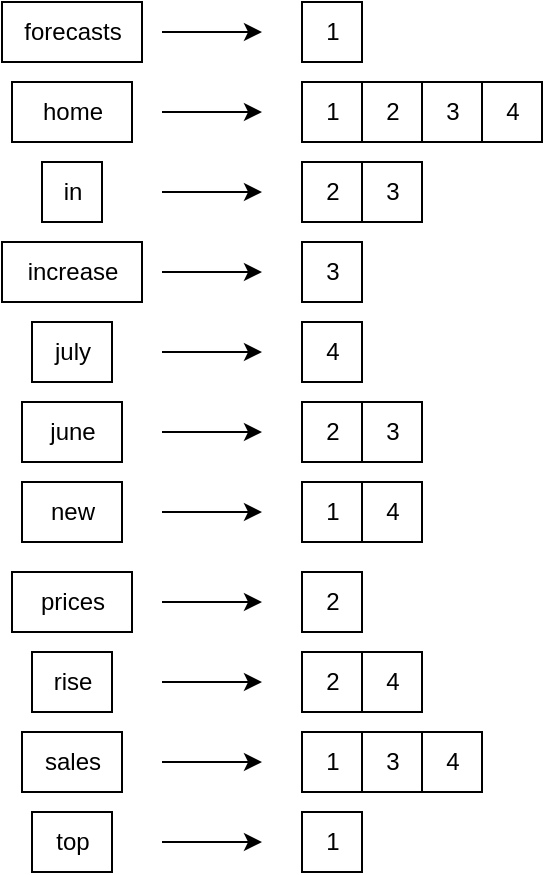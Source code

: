<mxfile>
    <diagram id="txh1hALP3aTj-I2zzNxv" name="第 1 页">
        <mxGraphModel dx="459" dy="466" grid="1" gridSize="10" guides="1" tooltips="1" connect="1" arrows="1" fold="1" page="1" pageScale="1" pageWidth="827" pageHeight="1169" math="0" shadow="0">
            <root>
                <mxCell id="0"/>
                <mxCell id="1" parent="0"/>
                <mxCell id="3" style="edgeStyle=none;html=1;" edge="1" parent="1">
                    <mxGeometry relative="1" as="geometry">
                        <mxPoint x="190" y="145" as="targetPoint"/>
                        <mxPoint x="140" y="145" as="sourcePoint"/>
                    </mxGeometry>
                </mxCell>
                <mxCell id="2" value="forecasts&lt;br&gt;" style="text;html=1;align=center;verticalAlign=middle;resizable=0;points=[];autosize=1;strokeColor=default;fillColor=none;labelBorderColor=none;spacing=3;" vertex="1" parent="1">
                    <mxGeometry x="60" y="130" width="70" height="30" as="geometry"/>
                </mxCell>
                <mxCell id="5" value="1" style="text;html=1;align=center;verticalAlign=middle;resizable=0;points=[];autosize=1;strokeColor=default;fillColor=none;labelBorderColor=none;spacing=3;" vertex="1" parent="1">
                    <mxGeometry x="210" y="130" width="30" height="30" as="geometry"/>
                </mxCell>
                <mxCell id="8" style="edgeStyle=none;html=1;" edge="1" parent="1">
                    <mxGeometry relative="1" as="geometry">
                        <mxPoint x="190" y="185" as="targetPoint"/>
                        <mxPoint x="140" y="185" as="sourcePoint"/>
                    </mxGeometry>
                </mxCell>
                <mxCell id="9" value="home" style="text;html=1;align=center;verticalAlign=middle;resizable=0;points=[];autosize=1;strokeColor=default;fillColor=none;labelBorderColor=none;spacing=3;" vertex="1" parent="1">
                    <mxGeometry x="65" y="170" width="60" height="30" as="geometry"/>
                </mxCell>
                <mxCell id="10" value="1" style="text;html=1;align=center;verticalAlign=middle;resizable=0;points=[];autosize=1;strokeColor=default;fillColor=none;labelBorderColor=none;spacing=3;" vertex="1" parent="1">
                    <mxGeometry x="210" y="170" width="30" height="30" as="geometry"/>
                </mxCell>
                <mxCell id="11" value="2" style="text;html=1;align=center;verticalAlign=middle;resizable=0;points=[];autosize=1;strokeColor=default;fillColor=none;labelBorderColor=none;spacing=3;" vertex="1" parent="1">
                    <mxGeometry x="240" y="170" width="30" height="30" as="geometry"/>
                </mxCell>
                <mxCell id="12" value="3" style="text;html=1;align=center;verticalAlign=middle;resizable=0;points=[];autosize=1;strokeColor=default;fillColor=none;labelBorderColor=none;spacing=3;" vertex="1" parent="1">
                    <mxGeometry x="270" y="170" width="30" height="30" as="geometry"/>
                </mxCell>
                <mxCell id="13" style="edgeStyle=none;html=1;" edge="1" parent="1">
                    <mxGeometry relative="1" as="geometry">
                        <mxPoint x="190" y="225" as="targetPoint"/>
                        <mxPoint x="140" y="225" as="sourcePoint"/>
                    </mxGeometry>
                </mxCell>
                <mxCell id="14" value="in&lt;br&gt;" style="text;html=1;align=center;verticalAlign=middle;resizable=0;points=[];autosize=1;strokeColor=default;fillColor=none;labelBorderColor=none;spacing=3;" vertex="1" parent="1">
                    <mxGeometry x="80" y="210" width="30" height="30" as="geometry"/>
                </mxCell>
                <mxCell id="15" value="2" style="text;html=1;align=center;verticalAlign=middle;resizable=0;points=[];autosize=1;strokeColor=default;fillColor=none;labelBorderColor=none;spacing=3;" vertex="1" parent="1">
                    <mxGeometry x="210" y="210" width="30" height="30" as="geometry"/>
                </mxCell>
                <mxCell id="16" value="3" style="text;html=1;align=center;verticalAlign=middle;resizable=0;points=[];autosize=1;strokeColor=default;fillColor=none;labelBorderColor=none;spacing=3;" vertex="1" parent="1">
                    <mxGeometry x="240" y="210" width="30" height="30" as="geometry"/>
                </mxCell>
                <mxCell id="18" style="edgeStyle=none;html=1;" edge="1" parent="1">
                    <mxGeometry relative="1" as="geometry">
                        <mxPoint x="190" y="265" as="targetPoint"/>
                        <mxPoint x="140" y="265" as="sourcePoint"/>
                    </mxGeometry>
                </mxCell>
                <mxCell id="19" value="increase" style="text;html=1;align=center;verticalAlign=middle;resizable=0;points=[];autosize=1;strokeColor=default;fillColor=none;labelBorderColor=none;spacing=3;" vertex="1" parent="1">
                    <mxGeometry x="60" y="250" width="70" height="30" as="geometry"/>
                </mxCell>
                <mxCell id="20" value="3" style="text;html=1;align=center;verticalAlign=middle;resizable=0;points=[];autosize=1;strokeColor=default;fillColor=none;labelBorderColor=none;spacing=3;" vertex="1" parent="1">
                    <mxGeometry x="210" y="250" width="30" height="30" as="geometry"/>
                </mxCell>
                <mxCell id="23" style="edgeStyle=none;html=1;" edge="1" parent="1">
                    <mxGeometry relative="1" as="geometry">
                        <mxPoint x="190" y="305" as="targetPoint"/>
                        <mxPoint x="140" y="305" as="sourcePoint"/>
                    </mxGeometry>
                </mxCell>
                <mxCell id="24" value="july&lt;br&gt;" style="text;html=1;align=center;verticalAlign=middle;resizable=0;points=[];autosize=1;strokeColor=default;fillColor=none;labelBorderColor=none;spacing=3;" vertex="1" parent="1">
                    <mxGeometry x="75" y="290" width="40" height="30" as="geometry"/>
                </mxCell>
                <mxCell id="25" value="4" style="text;html=1;align=center;verticalAlign=middle;resizable=0;points=[];autosize=1;strokeColor=default;fillColor=none;labelBorderColor=none;spacing=3;" vertex="1" parent="1">
                    <mxGeometry x="210" y="290" width="30" height="30" as="geometry"/>
                </mxCell>
                <mxCell id="28" style="edgeStyle=none;html=1;" edge="1" parent="1">
                    <mxGeometry relative="1" as="geometry">
                        <mxPoint x="190" y="345" as="targetPoint"/>
                        <mxPoint x="140" y="345" as="sourcePoint"/>
                    </mxGeometry>
                </mxCell>
                <mxCell id="29" value="june" style="text;html=1;align=center;verticalAlign=middle;resizable=0;points=[];autosize=1;strokeColor=default;fillColor=none;labelBorderColor=none;spacing=3;" vertex="1" parent="1">
                    <mxGeometry x="70" y="330" width="50" height="30" as="geometry"/>
                </mxCell>
                <mxCell id="30" value="2" style="text;html=1;align=center;verticalAlign=middle;resizable=0;points=[];autosize=1;strokeColor=default;fillColor=none;labelBorderColor=none;spacing=3;" vertex="1" parent="1">
                    <mxGeometry x="210" y="330" width="30" height="30" as="geometry"/>
                </mxCell>
                <mxCell id="31" value="3" style="text;html=1;align=center;verticalAlign=middle;resizable=0;points=[];autosize=1;strokeColor=default;fillColor=none;labelBorderColor=none;spacing=3;" vertex="1" parent="1">
                    <mxGeometry x="240" y="330" width="30" height="30" as="geometry"/>
                </mxCell>
                <mxCell id="33" style="edgeStyle=none;html=1;" edge="1" parent="1">
                    <mxGeometry relative="1" as="geometry">
                        <mxPoint x="190" y="385" as="targetPoint"/>
                        <mxPoint x="140" y="385" as="sourcePoint"/>
                    </mxGeometry>
                </mxCell>
                <mxCell id="34" value="new" style="text;html=1;align=center;verticalAlign=middle;resizable=0;points=[];autosize=1;strokeColor=default;fillColor=none;labelBorderColor=none;spacing=3;" vertex="1" parent="1">
                    <mxGeometry x="70" y="370" width="50" height="30" as="geometry"/>
                </mxCell>
                <mxCell id="35" value="1" style="text;html=1;align=center;verticalAlign=middle;resizable=0;points=[];autosize=1;strokeColor=default;fillColor=none;labelBorderColor=none;spacing=3;" vertex="1" parent="1">
                    <mxGeometry x="210" y="370" width="30" height="30" as="geometry"/>
                </mxCell>
                <mxCell id="36" value="4" style="text;html=1;align=center;verticalAlign=middle;resizable=0;points=[];autosize=1;strokeColor=default;fillColor=none;labelBorderColor=none;spacing=3;" vertex="1" parent="1">
                    <mxGeometry x="240" y="370" width="30" height="30" as="geometry"/>
                </mxCell>
                <mxCell id="38" style="edgeStyle=none;html=1;" edge="1" parent="1">
                    <mxGeometry relative="1" as="geometry">
                        <mxPoint x="190" y="430" as="targetPoint"/>
                        <mxPoint x="140" y="430" as="sourcePoint"/>
                    </mxGeometry>
                </mxCell>
                <mxCell id="39" value="prices" style="text;html=1;align=center;verticalAlign=middle;resizable=0;points=[];autosize=1;strokeColor=default;fillColor=none;labelBorderColor=none;spacing=3;" vertex="1" parent="1">
                    <mxGeometry x="65" y="415" width="60" height="30" as="geometry"/>
                </mxCell>
                <mxCell id="40" value="2" style="text;html=1;align=center;verticalAlign=middle;resizable=0;points=[];autosize=1;strokeColor=default;fillColor=none;labelBorderColor=none;spacing=3;" vertex="1" parent="1">
                    <mxGeometry x="210" y="415" width="30" height="30" as="geometry"/>
                </mxCell>
                <mxCell id="43" style="edgeStyle=none;html=1;" edge="1" parent="1">
                    <mxGeometry relative="1" as="geometry">
                        <mxPoint x="190" y="470.0" as="targetPoint"/>
                        <mxPoint x="140" y="470.0" as="sourcePoint"/>
                    </mxGeometry>
                </mxCell>
                <mxCell id="44" value="rise" style="text;html=1;align=center;verticalAlign=middle;resizable=0;points=[];autosize=1;strokeColor=default;fillColor=none;labelBorderColor=none;spacing=3;" vertex="1" parent="1">
                    <mxGeometry x="75" y="455" width="40" height="30" as="geometry"/>
                </mxCell>
                <mxCell id="45" value="2" style="text;html=1;align=center;verticalAlign=middle;resizable=0;points=[];autosize=1;strokeColor=default;fillColor=none;labelBorderColor=none;spacing=3;" vertex="1" parent="1">
                    <mxGeometry x="210" y="455" width="30" height="30" as="geometry"/>
                </mxCell>
                <mxCell id="46" value="4" style="text;html=1;align=center;verticalAlign=middle;resizable=0;points=[];autosize=1;strokeColor=default;fillColor=none;labelBorderColor=none;spacing=3;" vertex="1" parent="1">
                    <mxGeometry x="240" y="455" width="30" height="30" as="geometry"/>
                </mxCell>
                <mxCell id="48" style="edgeStyle=none;html=1;" edge="1" parent="1">
                    <mxGeometry relative="1" as="geometry">
                        <mxPoint x="190" y="510.0" as="targetPoint"/>
                        <mxPoint x="140" y="510.0" as="sourcePoint"/>
                    </mxGeometry>
                </mxCell>
                <mxCell id="49" value="sales" style="text;html=1;align=center;verticalAlign=middle;resizable=0;points=[];autosize=1;strokeColor=default;fillColor=none;labelBorderColor=none;spacing=3;" vertex="1" parent="1">
                    <mxGeometry x="70" y="495" width="50" height="30" as="geometry"/>
                </mxCell>
                <mxCell id="50" value="1" style="text;html=1;align=center;verticalAlign=middle;resizable=0;points=[];autosize=1;strokeColor=default;fillColor=none;labelBorderColor=none;spacing=3;" vertex="1" parent="1">
                    <mxGeometry x="210" y="495" width="30" height="30" as="geometry"/>
                </mxCell>
                <mxCell id="51" value="3" style="text;html=1;align=center;verticalAlign=middle;resizable=0;points=[];autosize=1;strokeColor=default;fillColor=none;labelBorderColor=none;spacing=3;" vertex="1" parent="1">
                    <mxGeometry x="240" y="495" width="30" height="30" as="geometry"/>
                </mxCell>
                <mxCell id="52" value="4" style="text;html=1;align=center;verticalAlign=middle;resizable=0;points=[];autosize=1;strokeColor=default;fillColor=none;labelBorderColor=none;spacing=3;" vertex="1" parent="1">
                    <mxGeometry x="270" y="495" width="30" height="30" as="geometry"/>
                </mxCell>
                <mxCell id="53" style="edgeStyle=none;html=1;" edge="1" parent="1">
                    <mxGeometry relative="1" as="geometry">
                        <mxPoint x="190" y="550.0" as="targetPoint"/>
                        <mxPoint x="140" y="550.0" as="sourcePoint"/>
                    </mxGeometry>
                </mxCell>
                <mxCell id="54" value="top&lt;br&gt;" style="text;html=1;align=center;verticalAlign=middle;resizable=0;points=[];autosize=1;strokeColor=default;fillColor=none;labelBorderColor=none;spacing=3;" vertex="1" parent="1">
                    <mxGeometry x="75" y="535" width="40" height="30" as="geometry"/>
                </mxCell>
                <mxCell id="55" value="1" style="text;html=1;align=center;verticalAlign=middle;resizable=0;points=[];autosize=1;strokeColor=default;fillColor=none;labelBorderColor=none;spacing=3;" vertex="1" parent="1">
                    <mxGeometry x="210" y="535" width="30" height="30" as="geometry"/>
                </mxCell>
                <mxCell id="58" value="4" style="text;html=1;align=center;verticalAlign=middle;resizable=0;points=[];autosize=1;strokeColor=default;fillColor=none;labelBorderColor=none;spacing=3;" vertex="1" parent="1">
                    <mxGeometry x="300" y="170" width="30" height="30" as="geometry"/>
                </mxCell>
            </root>
        </mxGraphModel>
    </diagram>
</mxfile>